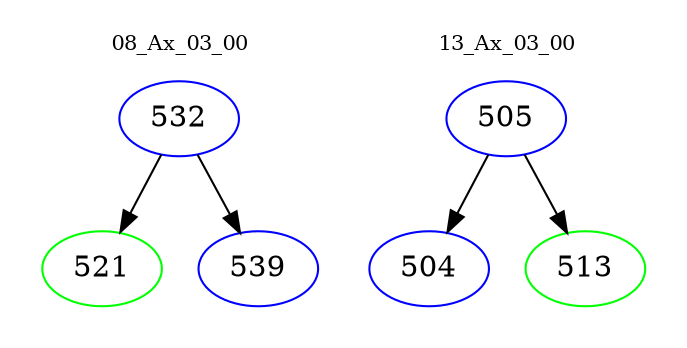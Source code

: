 digraph{
subgraph cluster_0 {
color = white
label = "08_Ax_03_00";
fontsize=10;
T0_532 [label="532", color="blue"]
T0_532 -> T0_521 [color="black"]
T0_521 [label="521", color="green"]
T0_532 -> T0_539 [color="black"]
T0_539 [label="539", color="blue"]
}
subgraph cluster_1 {
color = white
label = "13_Ax_03_00";
fontsize=10;
T1_505 [label="505", color="blue"]
T1_505 -> T1_504 [color="black"]
T1_504 [label="504", color="blue"]
T1_505 -> T1_513 [color="black"]
T1_513 [label="513", color="green"]
}
}
